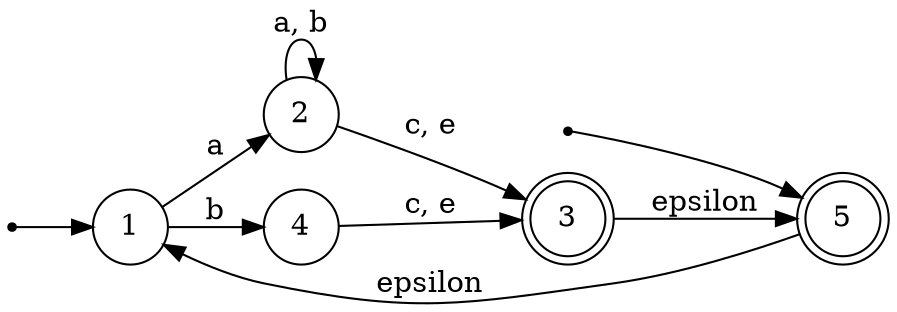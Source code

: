digraph {
	rankdir=LR
	1 [shape=circle]
	__1__ [shape=point]
	1 [shape=circle]
	__1__ -> 1
	2 [shape=circle]
	3 [shape=circle]
	3 [shape=doublecircle]
	4 [shape=circle]
	5 [shape=circle]
	__5__ [shape=point]
	5 [shape=circle]
	__5__ -> 5
	5 [shape=doublecircle]
	1 -> 2 [label=a shape=circle]
	1 -> 4 [label=b shape=circle]
	2 -> 2 [label="a, b" shape=circle]
	2 -> 3 [label="c, e" shape=circle]
	4 -> 3 [label="c, e" shape=circle]
	3 -> 5 [label=epsilon shape=circle]
	5 -> 1 [label=epsilon shape=circle]
}
